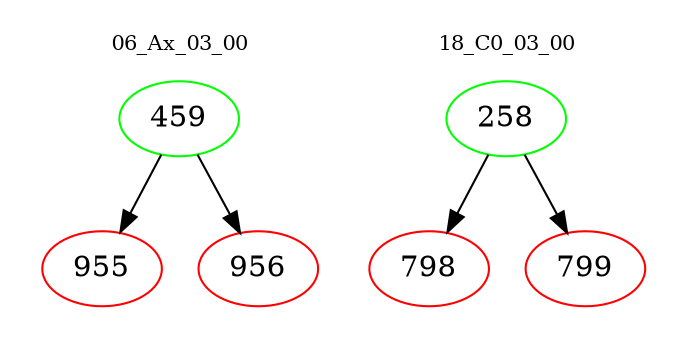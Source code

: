 digraph{
subgraph cluster_0 {
color = white
label = "06_Ax_03_00";
fontsize=10;
T0_459 [label="459", color="green"]
T0_459 -> T0_955 [color="black"]
T0_955 [label="955", color="red"]
T0_459 -> T0_956 [color="black"]
T0_956 [label="956", color="red"]
}
subgraph cluster_1 {
color = white
label = "18_C0_03_00";
fontsize=10;
T1_258 [label="258", color="green"]
T1_258 -> T1_798 [color="black"]
T1_798 [label="798", color="red"]
T1_258 -> T1_799 [color="black"]
T1_799 [label="799", color="red"]
}
}
